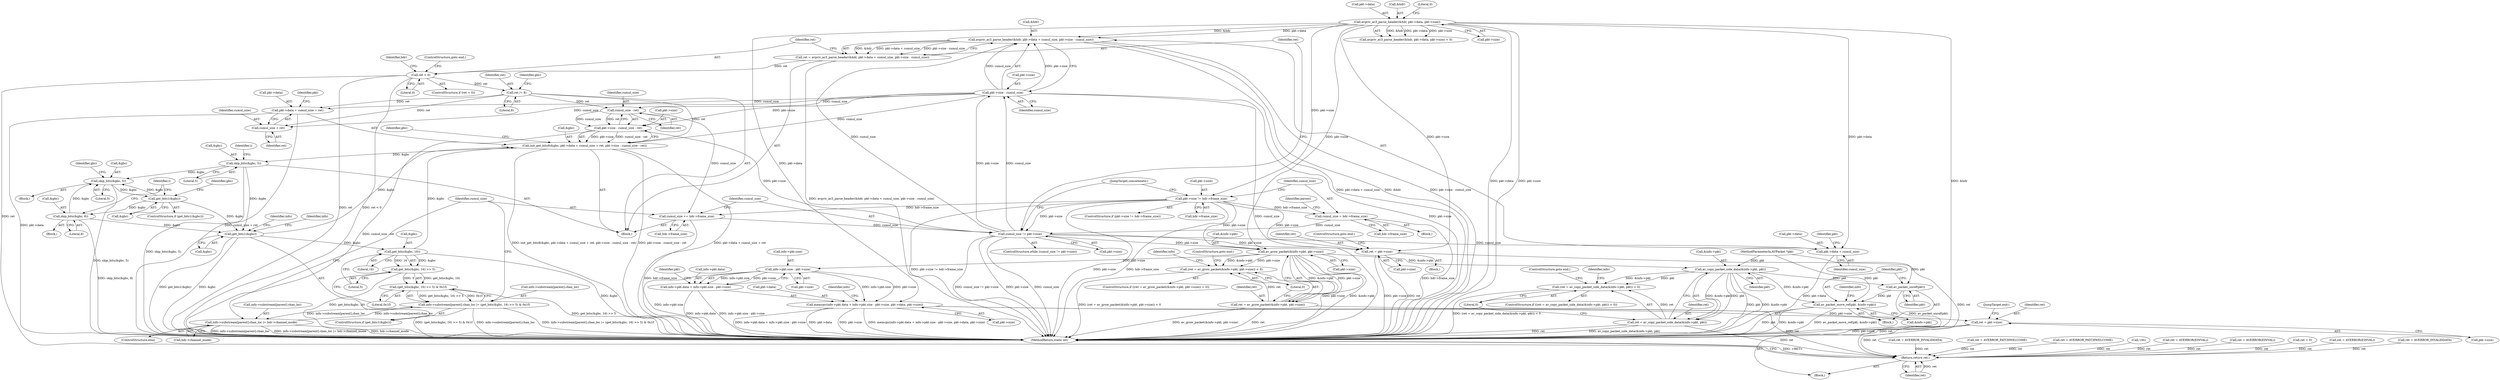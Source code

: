 digraph "0_FFmpeg_95556e27e2c1d56d9e18f5db34d6f756f3011148@pointer" {
"1000408" [label="(Call,avpriv_ac3_parse_header(&hdr, pkt->data + cumul_size, pkt->size - cumul_size))"];
"1000149" [label="(Call,avpriv_ac3_parse_header(&hdr, pkt->data, pkt->size))"];
"1000398" [label="(Call,cumul_size != pkt->size)"];
"1000530" [label="(Call,cumul_size += hdr->frame_size)"];
"1000377" [label="(Call,pkt->size != hdr->frame_size)"];
"1000463" [label="(Call,cumul_size - ret)"];
"1000416" [label="(Call,pkt->size - cumul_size)"];
"1000446" [label="(Call,ret /= 8)"];
"1000422" [label="(Call,ret < 0)"];
"1000406" [label="(Call,ret = avpriv_ac3_parse_header(&hdr, pkt->data + cumul_size, pkt->size - cumul_size))"];
"1000408" [label="(Call,avpriv_ac3_parse_header(&hdr, pkt->data + cumul_size, pkt->size - cumul_size))"];
"1000386" [label="(Call,cumul_size = hdr->frame_size)"];
"1000459" [label="(Call,pkt->size - cumul_size - ret)"];
"1000449" [label="(Call,init_get_bits8(&gbc, pkt->data + cumul_size + ret, pkt->size - cumul_size - ret))"];
"1000466" [label="(Call,skip_bits(&gbc, 5))"];
"1000485" [label="(Call,skip_bits(&gbc, 5))"];
"1000490" [label="(Call,get_bits1(&gbc))"];
"1000494" [label="(Call,skip_bits(&gbc, 8))"];
"1000499" [label="(Call,get_bits1(&gbc))"];
"1000512" [label="(Call,get_bits(&gbc, 16))"];
"1000511" [label="(Call,get_bits(&gbc, 16) >> 5)"];
"1000510" [label="(Call,(get_bits(&gbc, 16) >> 5) & 0x1f)"];
"1000502" [label="(Call,info->substream[parent].chan_loc |= (get_bits(&gbc, 16) >> 5) & 0x1f)"];
"1000519" [label="(Call,info->substream[parent].chan_loc |= hdr->channel_mode)"];
"1000452" [label="(Call,pkt->data + cumul_size + ret)"];
"1000456" [label="(Call,cumul_size + ret)"];
"1000411" [label="(Call,pkt->data + cumul_size)"];
"1000546" [label="(Call,ret = pkt->size)"];
"1000681" [label="(Return,return ret;)"];
"1000595" [label="(Call,av_grow_packet(&info->pkt, pkt->size))"];
"1000592" [label="(Call,(ret = av_grow_packet(&info->pkt, pkt->size)) < 0)"];
"1000593" [label="(Call,ret = av_grow_packet(&info->pkt, pkt->size))"];
"1000612" [label="(Call,info->pkt.size - pkt->size)"];
"1000605" [label="(Call,memcpy(info->pkt.data + info->pkt.size - pkt->size, pkt->data, pkt->size))"];
"1000673" [label="(Call,ret = pkt->size)"];
"1000606" [label="(Call,info->pkt.data + info->pkt.size - pkt->size)"];
"1000645" [label="(Call,av_copy_packet_side_data(&info->pkt, pkt))"];
"1000642" [label="(Call,(ret = av_copy_packet_side_data(&info->pkt, pkt)) < 0)"];
"1000643" [label="(Call,ret = av_copy_packet_side_data(&info->pkt, pkt))"];
"1000660" [label="(Call,av_packet_unref(pkt))"];
"1000662" [label="(Call,av_packet_move_ref(pkt, &info->pkt))"];
"1000457" [label="(Identifier,cumul_size)"];
"1000661" [label="(Identifier,pkt)"];
"1000600" [label="(Call,pkt->size)"];
"1000148" [label="(Call,avpriv_ac3_parse_header(&hdr, pkt->data, pkt->size) < 0)"];
"1000592" [label="(Call,(ret = av_grow_packet(&info->pkt, pkt->size)) < 0)"];
"1000609" [label="(Identifier,info)"];
"1000673" [label="(Call,ret = pkt->size)"];
"1000429" [label="(Identifier,hdr)"];
"1000664" [label="(Call,&info->pkt)"];
"1000499" [label="(Call,get_bits1(&gbc))"];
"1000387" [label="(Identifier,cumul_size)"];
"1000155" [label="(Call,pkt->size)"];
"1000605" [label="(Call,memcpy(info->pkt.data + info->pkt.size - pkt->size, pkt->data, pkt->size))"];
"1000465" [label="(Identifier,ret)"];
"1000593" [label="(Call,ret = av_grow_packet(&info->pkt, pkt->size))"];
"1000656" [label="(Identifier,info)"];
"1000422" [label="(Call,ret < 0)"];
"1000461" [label="(Identifier,pkt)"];
"1000562" [label="(Call,ret = AVERROR_INVALIDDATA)"];
"1000397" [label="(ControlStructure,while (cumul_size != pkt->size))"];
"1000307" [label="(Call,ret = AVERROR_PATCHWELCOME)"];
"1000152" [label="(Call,pkt->data)"];
"1000463" [label="(Call,cumul_size - ret)"];
"1000497" [label="(Literal,8)"];
"1000259" [label="(Call,ret = AVERROR_PATCHWELCOME)"];
"1000663" [label="(Identifier,pkt)"];
"1000377" [label="(Call,pkt->size != hdr->frame_size)"];
"1000595" [label="(Call,av_grow_packet(&info->pkt, pkt->size))"];
"1000535" [label="(JumpTarget,concatenate:)"];
"1000646" [label="(Call,&info->pkt)"];
"1000425" [label="(ControlStructure,goto end;)"];
"1000386" [label="(Call,cumul_size = hdr->frame_size)"];
"1000384" [label="(Block,)"];
"1000498" [label="(ControlStructure,if (get_bits1(&gbc)))"];
"1000621" [label="(Call,pkt->data)"];
"1000114" [label="(MethodParameterIn,AVPacket *pkt)"];
"1000420" [label="(Identifier,cumul_size)"];
"1000407" [label="(Identifier,ret)"];
"1000613" [label="(Call,info->pkt.size)"];
"1000547" [label="(Identifier,ret)"];
"1000660" [label="(Call,av_packet_unref(pkt))"];
"1000423" [label="(Identifier,ret)"];
"1000532" [label="(Call,hdr->frame_size)"];
"1000488" [label="(Literal,5)"];
"1000464" [label="(Identifier,cumul_size)"];
"1000458" [label="(Identifier,ret)"];
"1000447" [label="(Identifier,ret)"];
"1000581" [label="(Call,!ret)"];
"1000624" [label="(Call,pkt->size)"];
"1000467" [label="(Call,&gbc)"];
"1000548" [label="(Call,pkt->size)"];
"1000512" [label="(Call,get_bits(&gbc, 16))"];
"1000451" [label="(Identifier,gbc)"];
"1000523" [label="(Identifier,info)"];
"1000618" [label="(Call,pkt->size)"];
"1000466" [label="(Call,skip_bits(&gbc, 5))"];
"1000496" [label="(Identifier,gbc)"];
"1000682" [label="(Identifier,ret)"];
"1000681" [label="(Return,return ret;)"];
"1000527" [label="(Call,hdr->channel_mode)"];
"1000491" [label="(Call,&gbc)"];
"1000551" [label="(ControlStructure,goto end;)"];
"1000612" [label="(Call,info->pkt.size - pkt->size)"];
"1000493" [label="(Block,)"];
"1000433" [label="(Call,ret = AVERROR(EINVAL))"];
"1000622" [label="(Identifier,pkt)"];
"1000510" [label="(Call,(get_bits(&gbc, 16) >> 5) & 0x1f)"];
"1000517" [label="(Literal,0x1f)"];
"1000590" [label="(Block,)"];
"1000642" [label="(Call,(ret = av_copy_packet_side_data(&info->pkt, pkt)) < 0)"];
"1000641" [label="(ControlStructure,if ((ret = av_copy_packet_side_data(&info->pkt, pkt)) < 0))"];
"1000494" [label="(Call,skip_bits(&gbc, 8))"];
"1000629" [label="(Identifier,info)"];
"1000150" [label="(Call,&hdr)"];
"1000238" [label="(Call,ret = AVERROR(EINVAL))"];
"1000606" [label="(Call,info->pkt.data + info->pkt.size - pkt->size)"];
"1000456" [label="(Call,cumul_size + ret)"];
"1000393" [label="(Identifier,parent)"];
"1000400" [label="(Call,pkt->size)"];
"1000376" [label="(ControlStructure,if (pkt->size != hdr->frame_size))"];
"1000662" [label="(Call,av_packet_move_ref(pkt, &info->pkt))"];
"1000417" [label="(Call,pkt->size)"];
"1000415" [label="(Identifier,cumul_size)"];
"1000502" [label="(Call,info->substream[parent].chan_loc |= (get_bits(&gbc, 16) >> 5) & 0x1f)"];
"1000675" [label="(Call,pkt->size)"];
"1000670" [label="(Identifier,info)"];
"1000678" [label="(JumpTarget,end:)"];
"1000416" [label="(Call,pkt->size - cumul_size)"];
"1000486" [label="(Call,&gbc)"];
"1000446" [label="(Call,ret /= 8)"];
"1000485" [label="(Call,skip_bits(&gbc, 5))"];
"1000506" [label="(Identifier,info)"];
"1000515" [label="(Literal,16)"];
"1000604" [label="(ControlStructure,goto end;)"];
"1000520" [label="(Call,info->substream[parent].chan_loc)"];
"1000503" [label="(Call,info->substream[parent].chan_loc)"];
"1000518" [label="(ControlStructure,else)"];
"1000170" [label="(Call,ret = 0)"];
"1000408" [label="(Call,avpriv_ac3_parse_header(&hdr, pkt->data + cumul_size, pkt->size - cumul_size))"];
"1000411" [label="(Call,pkt->data + cumul_size)"];
"1000546" [label="(Call,ret = pkt->size)"];
"1000449" [label="(Call,init_get_bits8(&gbc, pkt->data + cumul_size + ret, pkt->size - cumul_size - ret))"];
"1000116" [label="(Block,)"];
"1000424" [label="(Literal,0)"];
"1000674" [label="(Identifier,ret)"];
"1000530" [label="(Call,cumul_size += hdr->frame_size)"];
"1000381" [label="(Call,hdr->frame_size)"];
"1000412" [label="(Call,pkt->data)"];
"1000215" [label="(Call,ret = AVERROR(EINVAL))"];
"1000495" [label="(Call,&gbc)"];
"1000158" [label="(Literal,0)"];
"1000645" [label="(Call,av_copy_packet_side_data(&info->pkt, pkt))"];
"1000468" [label="(Identifier,gbc)"];
"1000469" [label="(Literal,5)"];
"1000490" [label="(Call,get_bits1(&gbc))"];
"1000683" [label="(MethodReturn,static int)"];
"1000519" [label="(Call,info->substream[parent].chan_loc |= hdr->channel_mode)"];
"1000421" [label="(ControlStructure,if (ret < 0))"];
"1000403" [label="(Block,)"];
"1000531" [label="(Identifier,cumul_size)"];
"1000418" [label="(Identifier,pkt)"];
"1000459" [label="(Call,pkt->size - cumul_size - ret)"];
"1000399" [label="(Identifier,cumul_size)"];
"1000448" [label="(Literal,8)"];
"1000450" [label="(Call,&gbc)"];
"1000650" [label="(Identifier,pkt)"];
"1000516" [label="(Literal,5)"];
"1000149" [label="(Call,avpriv_ac3_parse_header(&hdr, pkt->data, pkt->size))"];
"1000603" [label="(Literal,0)"];
"1000489" [label="(ControlStructure,if (get_bits1(&gbc)))"];
"1000651" [label="(Literal,0)"];
"1000409" [label="(Call,&hdr)"];
"1000174" [label="(Call,ret = AVERROR_INVALIDDATA)"];
"1000398" [label="(Call,cumul_size != pkt->size)"];
"1000483" [label="(Identifier,i)"];
"1000472" [label="(Identifier,i)"];
"1000453" [label="(Call,pkt->data)"];
"1000406" [label="(Call,ret = avpriv_ac3_parse_header(&hdr, pkt->data + cumul_size, pkt->size - cumul_size))"];
"1000545" [label="(Block,)"];
"1000378" [label="(Call,pkt->size)"];
"1000607" [label="(Call,info->pkt.data)"];
"1000594" [label="(Identifier,ret)"];
"1000388" [label="(Call,hdr->frame_size)"];
"1000591" [label="(ControlStructure,if ((ret = av_grow_packet(&info->pkt, pkt->size)) < 0))"];
"1000596" [label="(Call,&info->pkt)"];
"1000643" [label="(Call,ret = av_copy_packet_side_data(&info->pkt, pkt))"];
"1000460" [label="(Call,pkt->size)"];
"1000644" [label="(Identifier,ret)"];
"1000492" [label="(Identifier,gbc)"];
"1000500" [label="(Call,&gbc)"];
"1000484" [label="(Block,)"];
"1000511" [label="(Call,get_bits(&gbc, 16) >> 5)"];
"1000513" [label="(Call,&gbc)"];
"1000452" [label="(Call,pkt->data + cumul_size + ret)"];
"1000652" [label="(ControlStructure,goto end;)"];
"1000408" -> "1000406"  [label="AST: "];
"1000408" -> "1000416"  [label="CFG: "];
"1000409" -> "1000408"  [label="AST: "];
"1000411" -> "1000408"  [label="AST: "];
"1000416" -> "1000408"  [label="AST: "];
"1000406" -> "1000408"  [label="CFG: "];
"1000408" -> "1000683"  [label="DDG: pkt->data + cumul_size"];
"1000408" -> "1000683"  [label="DDG: &hdr"];
"1000408" -> "1000683"  [label="DDG: pkt->size - cumul_size"];
"1000408" -> "1000406"  [label="DDG: &hdr"];
"1000408" -> "1000406"  [label="DDG: pkt->data + cumul_size"];
"1000408" -> "1000406"  [label="DDG: pkt->size - cumul_size"];
"1000149" -> "1000408"  [label="DDG: &hdr"];
"1000149" -> "1000408"  [label="DDG: pkt->data"];
"1000398" -> "1000408"  [label="DDG: cumul_size"];
"1000416" -> "1000408"  [label="DDG: pkt->size"];
"1000416" -> "1000408"  [label="DDG: cumul_size"];
"1000149" -> "1000148"  [label="AST: "];
"1000149" -> "1000155"  [label="CFG: "];
"1000150" -> "1000149"  [label="AST: "];
"1000152" -> "1000149"  [label="AST: "];
"1000155" -> "1000149"  [label="AST: "];
"1000158" -> "1000149"  [label="CFG: "];
"1000149" -> "1000683"  [label="DDG: pkt->data"];
"1000149" -> "1000683"  [label="DDG: pkt->size"];
"1000149" -> "1000683"  [label="DDG: &hdr"];
"1000149" -> "1000148"  [label="DDG: &hdr"];
"1000149" -> "1000148"  [label="DDG: pkt->data"];
"1000149" -> "1000148"  [label="DDG: pkt->size"];
"1000149" -> "1000377"  [label="DDG: pkt->size"];
"1000149" -> "1000411"  [label="DDG: pkt->data"];
"1000149" -> "1000546"  [label="DDG: pkt->size"];
"1000149" -> "1000595"  [label="DDG: pkt->size"];
"1000149" -> "1000605"  [label="DDG: pkt->data"];
"1000398" -> "1000397"  [label="AST: "];
"1000398" -> "1000400"  [label="CFG: "];
"1000399" -> "1000398"  [label="AST: "];
"1000400" -> "1000398"  [label="AST: "];
"1000407" -> "1000398"  [label="CFG: "];
"1000535" -> "1000398"  [label="CFG: "];
"1000398" -> "1000683"  [label="DDG: cumul_size != pkt->size"];
"1000398" -> "1000683"  [label="DDG: pkt->size"];
"1000398" -> "1000683"  [label="DDG: cumul_size"];
"1000530" -> "1000398"  [label="DDG: cumul_size"];
"1000386" -> "1000398"  [label="DDG: cumul_size"];
"1000459" -> "1000398"  [label="DDG: pkt->size"];
"1000377" -> "1000398"  [label="DDG: pkt->size"];
"1000398" -> "1000411"  [label="DDG: cumul_size"];
"1000398" -> "1000416"  [label="DDG: pkt->size"];
"1000398" -> "1000416"  [label="DDG: cumul_size"];
"1000398" -> "1000546"  [label="DDG: pkt->size"];
"1000398" -> "1000595"  [label="DDG: pkt->size"];
"1000530" -> "1000403"  [label="AST: "];
"1000530" -> "1000532"  [label="CFG: "];
"1000531" -> "1000530"  [label="AST: "];
"1000532" -> "1000530"  [label="AST: "];
"1000399" -> "1000530"  [label="CFG: "];
"1000530" -> "1000683"  [label="DDG: hdr->frame_size"];
"1000377" -> "1000530"  [label="DDG: hdr->frame_size"];
"1000463" -> "1000530"  [label="DDG: cumul_size"];
"1000377" -> "1000376"  [label="AST: "];
"1000377" -> "1000381"  [label="CFG: "];
"1000378" -> "1000377"  [label="AST: "];
"1000381" -> "1000377"  [label="AST: "];
"1000387" -> "1000377"  [label="CFG: "];
"1000535" -> "1000377"  [label="CFG: "];
"1000377" -> "1000683"  [label="DDG: pkt->size != hdr->frame_size"];
"1000377" -> "1000683"  [label="DDG: pkt->size"];
"1000377" -> "1000683"  [label="DDG: hdr->frame_size"];
"1000377" -> "1000386"  [label="DDG: hdr->frame_size"];
"1000377" -> "1000546"  [label="DDG: pkt->size"];
"1000377" -> "1000595"  [label="DDG: pkt->size"];
"1000463" -> "1000459"  [label="AST: "];
"1000463" -> "1000465"  [label="CFG: "];
"1000464" -> "1000463"  [label="AST: "];
"1000465" -> "1000463"  [label="AST: "];
"1000459" -> "1000463"  [label="CFG: "];
"1000463" -> "1000459"  [label="DDG: cumul_size"];
"1000463" -> "1000459"  [label="DDG: ret"];
"1000416" -> "1000463"  [label="DDG: cumul_size"];
"1000446" -> "1000463"  [label="DDG: ret"];
"1000416" -> "1000420"  [label="CFG: "];
"1000417" -> "1000416"  [label="AST: "];
"1000420" -> "1000416"  [label="AST: "];
"1000416" -> "1000683"  [label="DDG: cumul_size"];
"1000416" -> "1000683"  [label="DDG: pkt->size"];
"1000416" -> "1000449"  [label="DDG: cumul_size"];
"1000416" -> "1000452"  [label="DDG: cumul_size"];
"1000416" -> "1000456"  [label="DDG: cumul_size"];
"1000416" -> "1000459"  [label="DDG: pkt->size"];
"1000446" -> "1000403"  [label="AST: "];
"1000446" -> "1000448"  [label="CFG: "];
"1000447" -> "1000446"  [label="AST: "];
"1000448" -> "1000446"  [label="AST: "];
"1000451" -> "1000446"  [label="CFG: "];
"1000422" -> "1000446"  [label="DDG: ret"];
"1000446" -> "1000449"  [label="DDG: ret"];
"1000446" -> "1000452"  [label="DDG: ret"];
"1000446" -> "1000456"  [label="DDG: ret"];
"1000422" -> "1000421"  [label="AST: "];
"1000422" -> "1000424"  [label="CFG: "];
"1000423" -> "1000422"  [label="AST: "];
"1000424" -> "1000422"  [label="AST: "];
"1000425" -> "1000422"  [label="CFG: "];
"1000429" -> "1000422"  [label="CFG: "];
"1000422" -> "1000683"  [label="DDG: ret"];
"1000422" -> "1000683"  [label="DDG: ret < 0"];
"1000406" -> "1000422"  [label="DDG: ret"];
"1000422" -> "1000681"  [label="DDG: ret"];
"1000406" -> "1000403"  [label="AST: "];
"1000407" -> "1000406"  [label="AST: "];
"1000423" -> "1000406"  [label="CFG: "];
"1000406" -> "1000683"  [label="DDG: avpriv_ac3_parse_header(&hdr, pkt->data + cumul_size, pkt->size - cumul_size)"];
"1000386" -> "1000384"  [label="AST: "];
"1000386" -> "1000388"  [label="CFG: "];
"1000387" -> "1000386"  [label="AST: "];
"1000388" -> "1000386"  [label="AST: "];
"1000393" -> "1000386"  [label="CFG: "];
"1000386" -> "1000683"  [label="DDG: hdr->frame_size"];
"1000459" -> "1000449"  [label="AST: "];
"1000460" -> "1000459"  [label="AST: "];
"1000449" -> "1000459"  [label="CFG: "];
"1000459" -> "1000683"  [label="DDG: cumul_size - ret"];
"1000459" -> "1000449"  [label="DDG: pkt->size"];
"1000459" -> "1000449"  [label="DDG: cumul_size - ret"];
"1000449" -> "1000403"  [label="AST: "];
"1000450" -> "1000449"  [label="AST: "];
"1000452" -> "1000449"  [label="AST: "];
"1000468" -> "1000449"  [label="CFG: "];
"1000449" -> "1000683"  [label="DDG: pkt->size - cumul_size - ret"];
"1000449" -> "1000683"  [label="DDG: pkt->data + cumul_size + ret"];
"1000449" -> "1000683"  [label="DDG: init_get_bits8(&gbc, pkt->data + cumul_size + ret, pkt->size - cumul_size - ret)"];
"1000512" -> "1000449"  [label="DDG: &gbc"];
"1000499" -> "1000449"  [label="DDG: &gbc"];
"1000449" -> "1000466"  [label="DDG: &gbc"];
"1000466" -> "1000403"  [label="AST: "];
"1000466" -> "1000469"  [label="CFG: "];
"1000467" -> "1000466"  [label="AST: "];
"1000469" -> "1000466"  [label="AST: "];
"1000472" -> "1000466"  [label="CFG: "];
"1000466" -> "1000683"  [label="DDG: skip_bits(&gbc, 5)"];
"1000466" -> "1000485"  [label="DDG: &gbc"];
"1000466" -> "1000499"  [label="DDG: &gbc"];
"1000485" -> "1000484"  [label="AST: "];
"1000485" -> "1000488"  [label="CFG: "];
"1000486" -> "1000485"  [label="AST: "];
"1000488" -> "1000485"  [label="AST: "];
"1000492" -> "1000485"  [label="CFG: "];
"1000485" -> "1000683"  [label="DDG: skip_bits(&gbc, 5)"];
"1000494" -> "1000485"  [label="DDG: &gbc"];
"1000490" -> "1000485"  [label="DDG: &gbc"];
"1000485" -> "1000490"  [label="DDG: &gbc"];
"1000490" -> "1000489"  [label="AST: "];
"1000490" -> "1000491"  [label="CFG: "];
"1000491" -> "1000490"  [label="AST: "];
"1000496" -> "1000490"  [label="CFG: "];
"1000483" -> "1000490"  [label="CFG: "];
"1000490" -> "1000494"  [label="DDG: &gbc"];
"1000490" -> "1000499"  [label="DDG: &gbc"];
"1000494" -> "1000493"  [label="AST: "];
"1000494" -> "1000497"  [label="CFG: "];
"1000495" -> "1000494"  [label="AST: "];
"1000497" -> "1000494"  [label="AST: "];
"1000483" -> "1000494"  [label="CFG: "];
"1000494" -> "1000683"  [label="DDG: skip_bits(&gbc, 8)"];
"1000494" -> "1000499"  [label="DDG: &gbc"];
"1000499" -> "1000498"  [label="AST: "];
"1000499" -> "1000500"  [label="CFG: "];
"1000500" -> "1000499"  [label="AST: "];
"1000506" -> "1000499"  [label="CFG: "];
"1000523" -> "1000499"  [label="CFG: "];
"1000499" -> "1000683"  [label="DDG: get_bits1(&gbc)"];
"1000499" -> "1000683"  [label="DDG: &gbc"];
"1000499" -> "1000512"  [label="DDG: &gbc"];
"1000512" -> "1000511"  [label="AST: "];
"1000512" -> "1000515"  [label="CFG: "];
"1000513" -> "1000512"  [label="AST: "];
"1000515" -> "1000512"  [label="AST: "];
"1000516" -> "1000512"  [label="CFG: "];
"1000512" -> "1000683"  [label="DDG: &gbc"];
"1000512" -> "1000511"  [label="DDG: &gbc"];
"1000512" -> "1000511"  [label="DDG: 16"];
"1000511" -> "1000510"  [label="AST: "];
"1000511" -> "1000516"  [label="CFG: "];
"1000516" -> "1000511"  [label="AST: "];
"1000517" -> "1000511"  [label="CFG: "];
"1000511" -> "1000683"  [label="DDG: get_bits(&gbc, 16)"];
"1000511" -> "1000510"  [label="DDG: get_bits(&gbc, 16)"];
"1000511" -> "1000510"  [label="DDG: 5"];
"1000510" -> "1000502"  [label="AST: "];
"1000510" -> "1000517"  [label="CFG: "];
"1000517" -> "1000510"  [label="AST: "];
"1000502" -> "1000510"  [label="CFG: "];
"1000510" -> "1000683"  [label="DDG: get_bits(&gbc, 16) >> 5"];
"1000510" -> "1000502"  [label="DDG: get_bits(&gbc, 16) >> 5"];
"1000510" -> "1000502"  [label="DDG: 0x1f"];
"1000502" -> "1000498"  [label="AST: "];
"1000503" -> "1000502"  [label="AST: "];
"1000531" -> "1000502"  [label="CFG: "];
"1000502" -> "1000683"  [label="DDG: info->substream[parent].chan_loc"];
"1000502" -> "1000683"  [label="DDG: info->substream[parent].chan_loc |= (get_bits(&gbc, 16) >> 5) & 0x1f"];
"1000502" -> "1000683"  [label="DDG: (get_bits(&gbc, 16) >> 5) & 0x1f"];
"1000519" -> "1000502"  [label="DDG: info->substream[parent].chan_loc"];
"1000502" -> "1000519"  [label="DDG: info->substream[parent].chan_loc"];
"1000519" -> "1000518"  [label="AST: "];
"1000519" -> "1000527"  [label="CFG: "];
"1000520" -> "1000519"  [label="AST: "];
"1000527" -> "1000519"  [label="AST: "];
"1000531" -> "1000519"  [label="CFG: "];
"1000519" -> "1000683"  [label="DDG: info->substream[parent].chan_loc"];
"1000519" -> "1000683"  [label="DDG: info->substream[parent].chan_loc |= hdr->channel_mode"];
"1000519" -> "1000683"  [label="DDG: hdr->channel_mode"];
"1000452" -> "1000456"  [label="CFG: "];
"1000453" -> "1000452"  [label="AST: "];
"1000456" -> "1000452"  [label="AST: "];
"1000461" -> "1000452"  [label="CFG: "];
"1000452" -> "1000683"  [label="DDG: pkt->data"];
"1000452" -> "1000683"  [label="DDG: cumul_size + ret"];
"1000456" -> "1000458"  [label="CFG: "];
"1000457" -> "1000456"  [label="AST: "];
"1000458" -> "1000456"  [label="AST: "];
"1000411" -> "1000415"  [label="CFG: "];
"1000412" -> "1000411"  [label="AST: "];
"1000415" -> "1000411"  [label="AST: "];
"1000418" -> "1000411"  [label="CFG: "];
"1000411" -> "1000683"  [label="DDG: pkt->data"];
"1000546" -> "1000545"  [label="AST: "];
"1000546" -> "1000548"  [label="CFG: "];
"1000547" -> "1000546"  [label="AST: "];
"1000548" -> "1000546"  [label="AST: "];
"1000551" -> "1000546"  [label="CFG: "];
"1000546" -> "1000683"  [label="DDG: pkt->size"];
"1000546" -> "1000683"  [label="DDG: ret"];
"1000546" -> "1000681"  [label="DDG: ret"];
"1000681" -> "1000116"  [label="AST: "];
"1000681" -> "1000682"  [label="CFG: "];
"1000682" -> "1000681"  [label="AST: "];
"1000683" -> "1000681"  [label="CFG: "];
"1000681" -> "1000683"  [label="DDG: <RET>"];
"1000682" -> "1000681"  [label="DDG: ret"];
"1000259" -> "1000681"  [label="DDG: ret"];
"1000562" -> "1000681"  [label="DDG: ret"];
"1000238" -> "1000681"  [label="DDG: ret"];
"1000433" -> "1000681"  [label="DDG: ret"];
"1000673" -> "1000681"  [label="DDG: ret"];
"1000581" -> "1000681"  [label="DDG: ret"];
"1000593" -> "1000681"  [label="DDG: ret"];
"1000170" -> "1000681"  [label="DDG: ret"];
"1000307" -> "1000681"  [label="DDG: ret"];
"1000174" -> "1000681"  [label="DDG: ret"];
"1000215" -> "1000681"  [label="DDG: ret"];
"1000643" -> "1000681"  [label="DDG: ret"];
"1000595" -> "1000593"  [label="AST: "];
"1000595" -> "1000600"  [label="CFG: "];
"1000596" -> "1000595"  [label="AST: "];
"1000600" -> "1000595"  [label="AST: "];
"1000593" -> "1000595"  [label="CFG: "];
"1000595" -> "1000683"  [label="DDG: pkt->size"];
"1000595" -> "1000683"  [label="DDG: &info->pkt"];
"1000595" -> "1000592"  [label="DDG: &info->pkt"];
"1000595" -> "1000592"  [label="DDG: pkt->size"];
"1000595" -> "1000593"  [label="DDG: &info->pkt"];
"1000595" -> "1000593"  [label="DDG: pkt->size"];
"1000595" -> "1000612"  [label="DDG: pkt->size"];
"1000595" -> "1000645"  [label="DDG: &info->pkt"];
"1000592" -> "1000591"  [label="AST: "];
"1000592" -> "1000603"  [label="CFG: "];
"1000593" -> "1000592"  [label="AST: "];
"1000603" -> "1000592"  [label="AST: "];
"1000604" -> "1000592"  [label="CFG: "];
"1000609" -> "1000592"  [label="CFG: "];
"1000592" -> "1000683"  [label="DDG: (ret = av_grow_packet(&info->pkt, pkt->size)) < 0"];
"1000593" -> "1000592"  [label="DDG: ret"];
"1000594" -> "1000593"  [label="AST: "];
"1000603" -> "1000593"  [label="CFG: "];
"1000593" -> "1000683"  [label="DDG: av_grow_packet(&info->pkt, pkt->size)"];
"1000593" -> "1000683"  [label="DDG: ret"];
"1000612" -> "1000606"  [label="AST: "];
"1000612" -> "1000618"  [label="CFG: "];
"1000613" -> "1000612"  [label="AST: "];
"1000618" -> "1000612"  [label="AST: "];
"1000606" -> "1000612"  [label="CFG: "];
"1000612" -> "1000683"  [label="DDG: info->pkt.size"];
"1000612" -> "1000605"  [label="DDG: info->pkt.size"];
"1000612" -> "1000605"  [label="DDG: pkt->size"];
"1000612" -> "1000606"  [label="DDG: info->pkt.size"];
"1000612" -> "1000606"  [label="DDG: pkt->size"];
"1000605" -> "1000590"  [label="AST: "];
"1000605" -> "1000624"  [label="CFG: "];
"1000606" -> "1000605"  [label="AST: "];
"1000621" -> "1000605"  [label="AST: "];
"1000624" -> "1000605"  [label="AST: "];
"1000629" -> "1000605"  [label="CFG: "];
"1000605" -> "1000683"  [label="DDG: pkt->data"];
"1000605" -> "1000683"  [label="DDG: pkt->size"];
"1000605" -> "1000683"  [label="DDG: memcpy(info->pkt.data + info->pkt.size - pkt->size, pkt->data, pkt->size)"];
"1000605" -> "1000683"  [label="DDG: info->pkt.data + info->pkt.size - pkt->size"];
"1000605" -> "1000673"  [label="DDG: pkt->size"];
"1000673" -> "1000116"  [label="AST: "];
"1000673" -> "1000675"  [label="CFG: "];
"1000674" -> "1000673"  [label="AST: "];
"1000675" -> "1000673"  [label="AST: "];
"1000678" -> "1000673"  [label="CFG: "];
"1000673" -> "1000683"  [label="DDG: pkt->size"];
"1000673" -> "1000683"  [label="DDG: ret"];
"1000607" -> "1000606"  [label="AST: "];
"1000622" -> "1000606"  [label="CFG: "];
"1000606" -> "1000683"  [label="DDG: info->pkt.data"];
"1000606" -> "1000683"  [label="DDG: info->pkt.size - pkt->size"];
"1000645" -> "1000643"  [label="AST: "];
"1000645" -> "1000650"  [label="CFG: "];
"1000646" -> "1000645"  [label="AST: "];
"1000650" -> "1000645"  [label="AST: "];
"1000643" -> "1000645"  [label="CFG: "];
"1000645" -> "1000683"  [label="DDG: pkt"];
"1000645" -> "1000683"  [label="DDG: &info->pkt"];
"1000645" -> "1000642"  [label="DDG: &info->pkt"];
"1000645" -> "1000642"  [label="DDG: pkt"];
"1000645" -> "1000643"  [label="DDG: &info->pkt"];
"1000645" -> "1000643"  [label="DDG: pkt"];
"1000114" -> "1000645"  [label="DDG: pkt"];
"1000645" -> "1000660"  [label="DDG: pkt"];
"1000645" -> "1000662"  [label="DDG: &info->pkt"];
"1000642" -> "1000641"  [label="AST: "];
"1000642" -> "1000651"  [label="CFG: "];
"1000643" -> "1000642"  [label="AST: "];
"1000651" -> "1000642"  [label="AST: "];
"1000652" -> "1000642"  [label="CFG: "];
"1000656" -> "1000642"  [label="CFG: "];
"1000642" -> "1000683"  [label="DDG: (ret = av_copy_packet_side_data(&info->pkt, pkt)) < 0"];
"1000643" -> "1000642"  [label="DDG: ret"];
"1000644" -> "1000643"  [label="AST: "];
"1000651" -> "1000643"  [label="CFG: "];
"1000643" -> "1000683"  [label="DDG: ret"];
"1000643" -> "1000683"  [label="DDG: av_copy_packet_side_data(&info->pkt, pkt)"];
"1000660" -> "1000590"  [label="AST: "];
"1000660" -> "1000661"  [label="CFG: "];
"1000661" -> "1000660"  [label="AST: "];
"1000663" -> "1000660"  [label="CFG: "];
"1000660" -> "1000683"  [label="DDG: av_packet_unref(pkt)"];
"1000114" -> "1000660"  [label="DDG: pkt"];
"1000660" -> "1000662"  [label="DDG: pkt"];
"1000662" -> "1000590"  [label="AST: "];
"1000662" -> "1000664"  [label="CFG: "];
"1000663" -> "1000662"  [label="AST: "];
"1000664" -> "1000662"  [label="AST: "];
"1000670" -> "1000662"  [label="CFG: "];
"1000662" -> "1000683"  [label="DDG: pkt"];
"1000662" -> "1000683"  [label="DDG: &info->pkt"];
"1000662" -> "1000683"  [label="DDG: av_packet_move_ref(pkt, &info->pkt)"];
"1000114" -> "1000662"  [label="DDG: pkt"];
}
